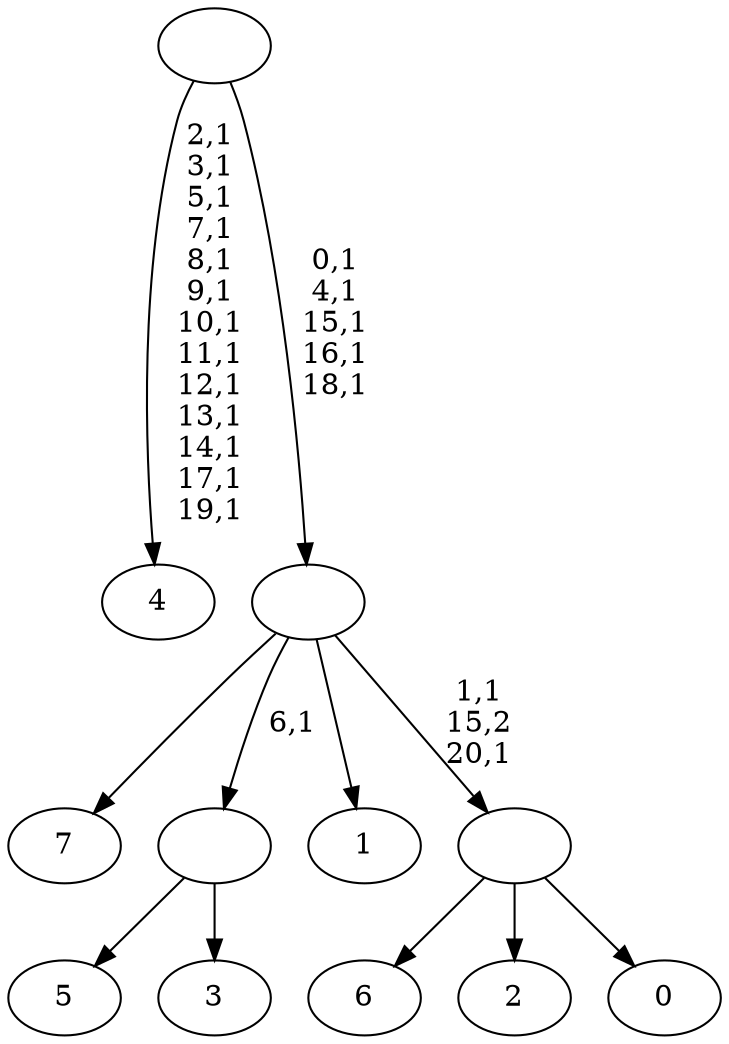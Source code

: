 digraph T {
	29 [label="7"]
	28 [label="6"]
	27 [label="5"]
	26 [label="4"]
	12 [label="3"]
	11 [label=""]
	10 [label="2"]
	9 [label="1"]
	8 [label="0"]
	7 [label=""]
	5 [label=""]
	0 [label=""]
	11 -> 27 [label=""]
	11 -> 12 [label=""]
	7 -> 28 [label=""]
	7 -> 10 [label=""]
	7 -> 8 [label=""]
	5 -> 7 [label="1,1\n15,2\n20,1"]
	5 -> 29 [label=""]
	5 -> 11 [label="6,1"]
	5 -> 9 [label=""]
	0 -> 5 [label="0,1\n4,1\n15,1\n16,1\n18,1"]
	0 -> 26 [label="2,1\n3,1\n5,1\n7,1\n8,1\n9,1\n10,1\n11,1\n12,1\n13,1\n14,1\n17,1\n19,1"]
}

